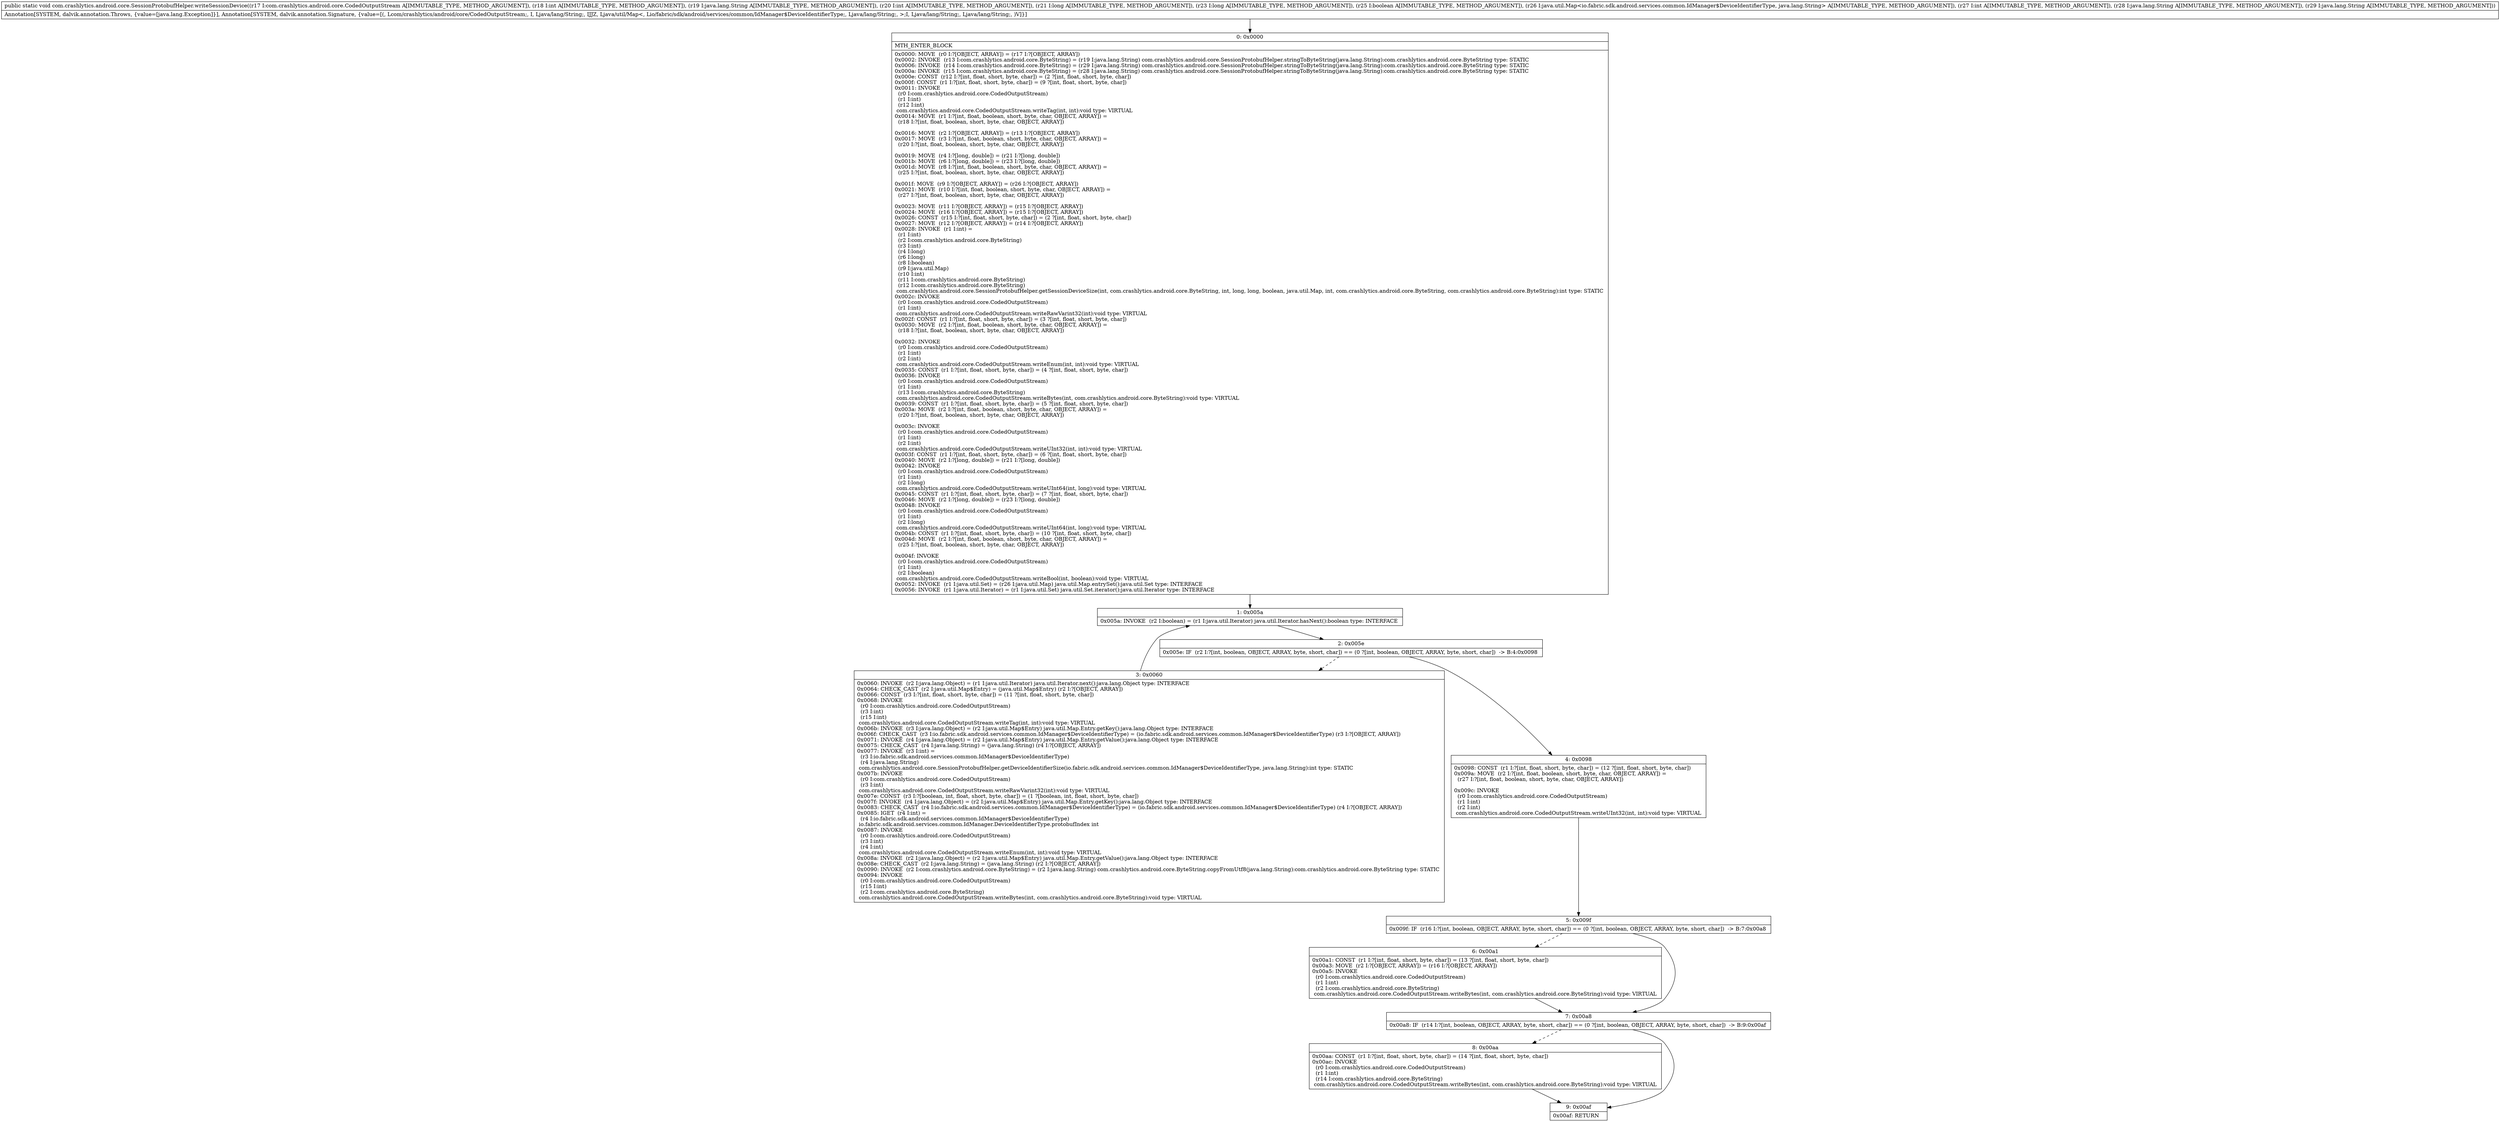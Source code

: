 digraph "CFG forcom.crashlytics.android.core.SessionProtobufHelper.writeSessionDevice(Lcom\/crashlytics\/android\/core\/CodedOutputStream;ILjava\/lang\/String;IJJZLjava\/util\/Map;ILjava\/lang\/String;Ljava\/lang\/String;)V" {
Node_0 [shape=record,label="{0\:\ 0x0000|MTH_ENTER_BLOCK\l|0x0000: MOVE  (r0 I:?[OBJECT, ARRAY]) = (r17 I:?[OBJECT, ARRAY]) \l0x0002: INVOKE  (r13 I:com.crashlytics.android.core.ByteString) = (r19 I:java.lang.String) com.crashlytics.android.core.SessionProtobufHelper.stringToByteString(java.lang.String):com.crashlytics.android.core.ByteString type: STATIC \l0x0006: INVOKE  (r14 I:com.crashlytics.android.core.ByteString) = (r29 I:java.lang.String) com.crashlytics.android.core.SessionProtobufHelper.stringToByteString(java.lang.String):com.crashlytics.android.core.ByteString type: STATIC \l0x000a: INVOKE  (r15 I:com.crashlytics.android.core.ByteString) = (r28 I:java.lang.String) com.crashlytics.android.core.SessionProtobufHelper.stringToByteString(java.lang.String):com.crashlytics.android.core.ByteString type: STATIC \l0x000e: CONST  (r12 I:?[int, float, short, byte, char]) = (2 ?[int, float, short, byte, char]) \l0x000f: CONST  (r1 I:?[int, float, short, byte, char]) = (9 ?[int, float, short, byte, char]) \l0x0011: INVOKE  \l  (r0 I:com.crashlytics.android.core.CodedOutputStream)\l  (r1 I:int)\l  (r12 I:int)\l com.crashlytics.android.core.CodedOutputStream.writeTag(int, int):void type: VIRTUAL \l0x0014: MOVE  (r1 I:?[int, float, boolean, short, byte, char, OBJECT, ARRAY]) = \l  (r18 I:?[int, float, boolean, short, byte, char, OBJECT, ARRAY])\l \l0x0016: MOVE  (r2 I:?[OBJECT, ARRAY]) = (r13 I:?[OBJECT, ARRAY]) \l0x0017: MOVE  (r3 I:?[int, float, boolean, short, byte, char, OBJECT, ARRAY]) = \l  (r20 I:?[int, float, boolean, short, byte, char, OBJECT, ARRAY])\l \l0x0019: MOVE  (r4 I:?[long, double]) = (r21 I:?[long, double]) \l0x001b: MOVE  (r6 I:?[long, double]) = (r23 I:?[long, double]) \l0x001d: MOVE  (r8 I:?[int, float, boolean, short, byte, char, OBJECT, ARRAY]) = \l  (r25 I:?[int, float, boolean, short, byte, char, OBJECT, ARRAY])\l \l0x001f: MOVE  (r9 I:?[OBJECT, ARRAY]) = (r26 I:?[OBJECT, ARRAY]) \l0x0021: MOVE  (r10 I:?[int, float, boolean, short, byte, char, OBJECT, ARRAY]) = \l  (r27 I:?[int, float, boolean, short, byte, char, OBJECT, ARRAY])\l \l0x0023: MOVE  (r11 I:?[OBJECT, ARRAY]) = (r15 I:?[OBJECT, ARRAY]) \l0x0024: MOVE  (r16 I:?[OBJECT, ARRAY]) = (r15 I:?[OBJECT, ARRAY]) \l0x0026: CONST  (r15 I:?[int, float, short, byte, char]) = (2 ?[int, float, short, byte, char]) \l0x0027: MOVE  (r12 I:?[OBJECT, ARRAY]) = (r14 I:?[OBJECT, ARRAY]) \l0x0028: INVOKE  (r1 I:int) = \l  (r1 I:int)\l  (r2 I:com.crashlytics.android.core.ByteString)\l  (r3 I:int)\l  (r4 I:long)\l  (r6 I:long)\l  (r8 I:boolean)\l  (r9 I:java.util.Map)\l  (r10 I:int)\l  (r11 I:com.crashlytics.android.core.ByteString)\l  (r12 I:com.crashlytics.android.core.ByteString)\l com.crashlytics.android.core.SessionProtobufHelper.getSessionDeviceSize(int, com.crashlytics.android.core.ByteString, int, long, long, boolean, java.util.Map, int, com.crashlytics.android.core.ByteString, com.crashlytics.android.core.ByteString):int type: STATIC \l0x002c: INVOKE  \l  (r0 I:com.crashlytics.android.core.CodedOutputStream)\l  (r1 I:int)\l com.crashlytics.android.core.CodedOutputStream.writeRawVarint32(int):void type: VIRTUAL \l0x002f: CONST  (r1 I:?[int, float, short, byte, char]) = (3 ?[int, float, short, byte, char]) \l0x0030: MOVE  (r2 I:?[int, float, boolean, short, byte, char, OBJECT, ARRAY]) = \l  (r18 I:?[int, float, boolean, short, byte, char, OBJECT, ARRAY])\l \l0x0032: INVOKE  \l  (r0 I:com.crashlytics.android.core.CodedOutputStream)\l  (r1 I:int)\l  (r2 I:int)\l com.crashlytics.android.core.CodedOutputStream.writeEnum(int, int):void type: VIRTUAL \l0x0035: CONST  (r1 I:?[int, float, short, byte, char]) = (4 ?[int, float, short, byte, char]) \l0x0036: INVOKE  \l  (r0 I:com.crashlytics.android.core.CodedOutputStream)\l  (r1 I:int)\l  (r13 I:com.crashlytics.android.core.ByteString)\l com.crashlytics.android.core.CodedOutputStream.writeBytes(int, com.crashlytics.android.core.ByteString):void type: VIRTUAL \l0x0039: CONST  (r1 I:?[int, float, short, byte, char]) = (5 ?[int, float, short, byte, char]) \l0x003a: MOVE  (r2 I:?[int, float, boolean, short, byte, char, OBJECT, ARRAY]) = \l  (r20 I:?[int, float, boolean, short, byte, char, OBJECT, ARRAY])\l \l0x003c: INVOKE  \l  (r0 I:com.crashlytics.android.core.CodedOutputStream)\l  (r1 I:int)\l  (r2 I:int)\l com.crashlytics.android.core.CodedOutputStream.writeUInt32(int, int):void type: VIRTUAL \l0x003f: CONST  (r1 I:?[int, float, short, byte, char]) = (6 ?[int, float, short, byte, char]) \l0x0040: MOVE  (r2 I:?[long, double]) = (r21 I:?[long, double]) \l0x0042: INVOKE  \l  (r0 I:com.crashlytics.android.core.CodedOutputStream)\l  (r1 I:int)\l  (r2 I:long)\l com.crashlytics.android.core.CodedOutputStream.writeUInt64(int, long):void type: VIRTUAL \l0x0045: CONST  (r1 I:?[int, float, short, byte, char]) = (7 ?[int, float, short, byte, char]) \l0x0046: MOVE  (r2 I:?[long, double]) = (r23 I:?[long, double]) \l0x0048: INVOKE  \l  (r0 I:com.crashlytics.android.core.CodedOutputStream)\l  (r1 I:int)\l  (r2 I:long)\l com.crashlytics.android.core.CodedOutputStream.writeUInt64(int, long):void type: VIRTUAL \l0x004b: CONST  (r1 I:?[int, float, short, byte, char]) = (10 ?[int, float, short, byte, char]) \l0x004d: MOVE  (r2 I:?[int, float, boolean, short, byte, char, OBJECT, ARRAY]) = \l  (r25 I:?[int, float, boolean, short, byte, char, OBJECT, ARRAY])\l \l0x004f: INVOKE  \l  (r0 I:com.crashlytics.android.core.CodedOutputStream)\l  (r1 I:int)\l  (r2 I:boolean)\l com.crashlytics.android.core.CodedOutputStream.writeBool(int, boolean):void type: VIRTUAL \l0x0052: INVOKE  (r1 I:java.util.Set) = (r26 I:java.util.Map) java.util.Map.entrySet():java.util.Set type: INTERFACE \l0x0056: INVOKE  (r1 I:java.util.Iterator) = (r1 I:java.util.Set) java.util.Set.iterator():java.util.Iterator type: INTERFACE \l}"];
Node_1 [shape=record,label="{1\:\ 0x005a|0x005a: INVOKE  (r2 I:boolean) = (r1 I:java.util.Iterator) java.util.Iterator.hasNext():boolean type: INTERFACE \l}"];
Node_2 [shape=record,label="{2\:\ 0x005e|0x005e: IF  (r2 I:?[int, boolean, OBJECT, ARRAY, byte, short, char]) == (0 ?[int, boolean, OBJECT, ARRAY, byte, short, char])  \-\> B:4:0x0098 \l}"];
Node_3 [shape=record,label="{3\:\ 0x0060|0x0060: INVOKE  (r2 I:java.lang.Object) = (r1 I:java.util.Iterator) java.util.Iterator.next():java.lang.Object type: INTERFACE \l0x0064: CHECK_CAST  (r2 I:java.util.Map$Entry) = (java.util.Map$Entry) (r2 I:?[OBJECT, ARRAY]) \l0x0066: CONST  (r3 I:?[int, float, short, byte, char]) = (11 ?[int, float, short, byte, char]) \l0x0068: INVOKE  \l  (r0 I:com.crashlytics.android.core.CodedOutputStream)\l  (r3 I:int)\l  (r15 I:int)\l com.crashlytics.android.core.CodedOutputStream.writeTag(int, int):void type: VIRTUAL \l0x006b: INVOKE  (r3 I:java.lang.Object) = (r2 I:java.util.Map$Entry) java.util.Map.Entry.getKey():java.lang.Object type: INTERFACE \l0x006f: CHECK_CAST  (r3 I:io.fabric.sdk.android.services.common.IdManager$DeviceIdentifierType) = (io.fabric.sdk.android.services.common.IdManager$DeviceIdentifierType) (r3 I:?[OBJECT, ARRAY]) \l0x0071: INVOKE  (r4 I:java.lang.Object) = (r2 I:java.util.Map$Entry) java.util.Map.Entry.getValue():java.lang.Object type: INTERFACE \l0x0075: CHECK_CAST  (r4 I:java.lang.String) = (java.lang.String) (r4 I:?[OBJECT, ARRAY]) \l0x0077: INVOKE  (r3 I:int) = \l  (r3 I:io.fabric.sdk.android.services.common.IdManager$DeviceIdentifierType)\l  (r4 I:java.lang.String)\l com.crashlytics.android.core.SessionProtobufHelper.getDeviceIdentifierSize(io.fabric.sdk.android.services.common.IdManager$DeviceIdentifierType, java.lang.String):int type: STATIC \l0x007b: INVOKE  \l  (r0 I:com.crashlytics.android.core.CodedOutputStream)\l  (r3 I:int)\l com.crashlytics.android.core.CodedOutputStream.writeRawVarint32(int):void type: VIRTUAL \l0x007e: CONST  (r3 I:?[boolean, int, float, short, byte, char]) = (1 ?[boolean, int, float, short, byte, char]) \l0x007f: INVOKE  (r4 I:java.lang.Object) = (r2 I:java.util.Map$Entry) java.util.Map.Entry.getKey():java.lang.Object type: INTERFACE \l0x0083: CHECK_CAST  (r4 I:io.fabric.sdk.android.services.common.IdManager$DeviceIdentifierType) = (io.fabric.sdk.android.services.common.IdManager$DeviceIdentifierType) (r4 I:?[OBJECT, ARRAY]) \l0x0085: IGET  (r4 I:int) = \l  (r4 I:io.fabric.sdk.android.services.common.IdManager$DeviceIdentifierType)\l io.fabric.sdk.android.services.common.IdManager.DeviceIdentifierType.protobufIndex int \l0x0087: INVOKE  \l  (r0 I:com.crashlytics.android.core.CodedOutputStream)\l  (r3 I:int)\l  (r4 I:int)\l com.crashlytics.android.core.CodedOutputStream.writeEnum(int, int):void type: VIRTUAL \l0x008a: INVOKE  (r2 I:java.lang.Object) = (r2 I:java.util.Map$Entry) java.util.Map.Entry.getValue():java.lang.Object type: INTERFACE \l0x008e: CHECK_CAST  (r2 I:java.lang.String) = (java.lang.String) (r2 I:?[OBJECT, ARRAY]) \l0x0090: INVOKE  (r2 I:com.crashlytics.android.core.ByteString) = (r2 I:java.lang.String) com.crashlytics.android.core.ByteString.copyFromUtf8(java.lang.String):com.crashlytics.android.core.ByteString type: STATIC \l0x0094: INVOKE  \l  (r0 I:com.crashlytics.android.core.CodedOutputStream)\l  (r15 I:int)\l  (r2 I:com.crashlytics.android.core.ByteString)\l com.crashlytics.android.core.CodedOutputStream.writeBytes(int, com.crashlytics.android.core.ByteString):void type: VIRTUAL \l}"];
Node_4 [shape=record,label="{4\:\ 0x0098|0x0098: CONST  (r1 I:?[int, float, short, byte, char]) = (12 ?[int, float, short, byte, char]) \l0x009a: MOVE  (r2 I:?[int, float, boolean, short, byte, char, OBJECT, ARRAY]) = \l  (r27 I:?[int, float, boolean, short, byte, char, OBJECT, ARRAY])\l \l0x009c: INVOKE  \l  (r0 I:com.crashlytics.android.core.CodedOutputStream)\l  (r1 I:int)\l  (r2 I:int)\l com.crashlytics.android.core.CodedOutputStream.writeUInt32(int, int):void type: VIRTUAL \l}"];
Node_5 [shape=record,label="{5\:\ 0x009f|0x009f: IF  (r16 I:?[int, boolean, OBJECT, ARRAY, byte, short, char]) == (0 ?[int, boolean, OBJECT, ARRAY, byte, short, char])  \-\> B:7:0x00a8 \l}"];
Node_6 [shape=record,label="{6\:\ 0x00a1|0x00a1: CONST  (r1 I:?[int, float, short, byte, char]) = (13 ?[int, float, short, byte, char]) \l0x00a3: MOVE  (r2 I:?[OBJECT, ARRAY]) = (r16 I:?[OBJECT, ARRAY]) \l0x00a5: INVOKE  \l  (r0 I:com.crashlytics.android.core.CodedOutputStream)\l  (r1 I:int)\l  (r2 I:com.crashlytics.android.core.ByteString)\l com.crashlytics.android.core.CodedOutputStream.writeBytes(int, com.crashlytics.android.core.ByteString):void type: VIRTUAL \l}"];
Node_7 [shape=record,label="{7\:\ 0x00a8|0x00a8: IF  (r14 I:?[int, boolean, OBJECT, ARRAY, byte, short, char]) == (0 ?[int, boolean, OBJECT, ARRAY, byte, short, char])  \-\> B:9:0x00af \l}"];
Node_8 [shape=record,label="{8\:\ 0x00aa|0x00aa: CONST  (r1 I:?[int, float, short, byte, char]) = (14 ?[int, float, short, byte, char]) \l0x00ac: INVOKE  \l  (r0 I:com.crashlytics.android.core.CodedOutputStream)\l  (r1 I:int)\l  (r14 I:com.crashlytics.android.core.ByteString)\l com.crashlytics.android.core.CodedOutputStream.writeBytes(int, com.crashlytics.android.core.ByteString):void type: VIRTUAL \l}"];
Node_9 [shape=record,label="{9\:\ 0x00af|0x00af: RETURN   \l}"];
MethodNode[shape=record,label="{public static void com.crashlytics.android.core.SessionProtobufHelper.writeSessionDevice((r17 I:com.crashlytics.android.core.CodedOutputStream A[IMMUTABLE_TYPE, METHOD_ARGUMENT]), (r18 I:int A[IMMUTABLE_TYPE, METHOD_ARGUMENT]), (r19 I:java.lang.String A[IMMUTABLE_TYPE, METHOD_ARGUMENT]), (r20 I:int A[IMMUTABLE_TYPE, METHOD_ARGUMENT]), (r21 I:long A[IMMUTABLE_TYPE, METHOD_ARGUMENT]), (r23 I:long A[IMMUTABLE_TYPE, METHOD_ARGUMENT]), (r25 I:boolean A[IMMUTABLE_TYPE, METHOD_ARGUMENT]), (r26 I:java.util.Map\<io.fabric.sdk.android.services.common.IdManager$DeviceIdentifierType, java.lang.String\> A[IMMUTABLE_TYPE, METHOD_ARGUMENT]), (r27 I:int A[IMMUTABLE_TYPE, METHOD_ARGUMENT]), (r28 I:java.lang.String A[IMMUTABLE_TYPE, METHOD_ARGUMENT]), (r29 I:java.lang.String A[IMMUTABLE_TYPE, METHOD_ARGUMENT]))  | Annotation[SYSTEM, dalvik.annotation.Throws, \{value=[java.lang.Exception]\}], Annotation[SYSTEM, dalvik.annotation.Signature, \{value=[(, Lcom\/crashlytics\/android\/core\/CodedOutputStream;, I, Ljava\/lang\/String;, IJJZ, Ljava\/util\/Map\<, Lio\/fabric\/sdk\/android\/services\/common\/IdManager$DeviceIdentifierType;, Ljava\/lang\/String;, \>;I, Ljava\/lang\/String;, Ljava\/lang\/String;, )V]\}]\l}"];
MethodNode -> Node_0;
Node_0 -> Node_1;
Node_1 -> Node_2;
Node_2 -> Node_3[style=dashed];
Node_2 -> Node_4;
Node_3 -> Node_1;
Node_4 -> Node_5;
Node_5 -> Node_6[style=dashed];
Node_5 -> Node_7;
Node_6 -> Node_7;
Node_7 -> Node_8[style=dashed];
Node_7 -> Node_9;
Node_8 -> Node_9;
}

